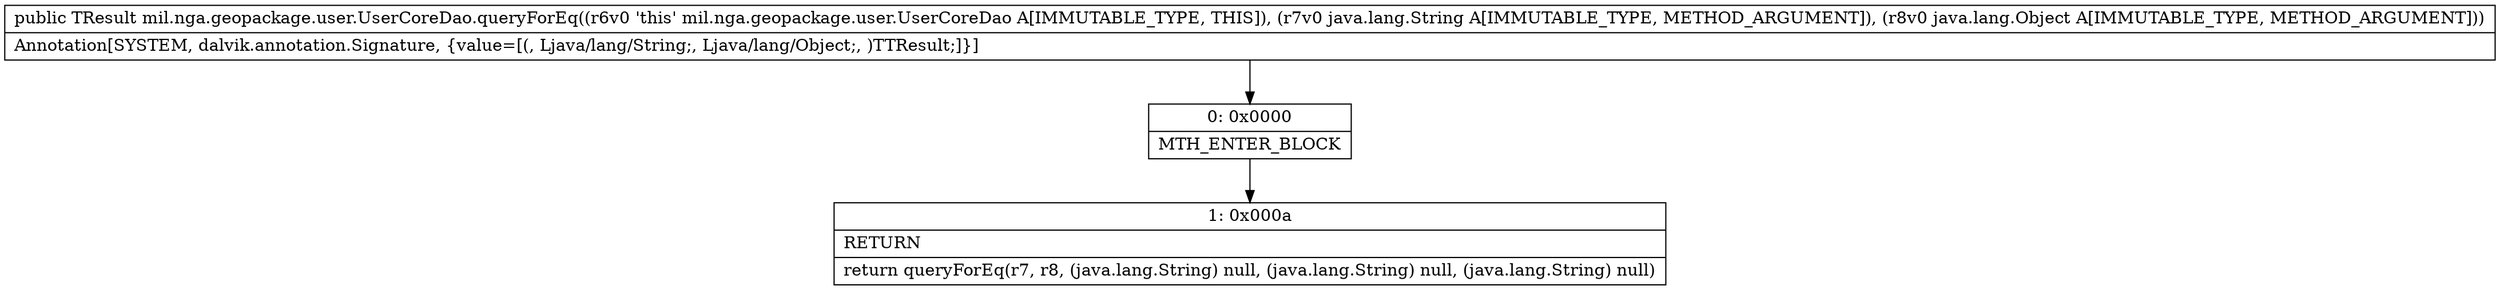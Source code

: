 digraph "CFG formil.nga.geopackage.user.UserCoreDao.queryForEq(Ljava\/lang\/String;Ljava\/lang\/Object;)Lmil\/nga\/geopackage\/user\/UserCoreResult;" {
Node_0 [shape=record,label="{0\:\ 0x0000|MTH_ENTER_BLOCK\l}"];
Node_1 [shape=record,label="{1\:\ 0x000a|RETURN\l|return queryForEq(r7, r8, (java.lang.String) null, (java.lang.String) null, (java.lang.String) null)\l}"];
MethodNode[shape=record,label="{public TResult mil.nga.geopackage.user.UserCoreDao.queryForEq((r6v0 'this' mil.nga.geopackage.user.UserCoreDao A[IMMUTABLE_TYPE, THIS]), (r7v0 java.lang.String A[IMMUTABLE_TYPE, METHOD_ARGUMENT]), (r8v0 java.lang.Object A[IMMUTABLE_TYPE, METHOD_ARGUMENT]))  | Annotation[SYSTEM, dalvik.annotation.Signature, \{value=[(, Ljava\/lang\/String;, Ljava\/lang\/Object;, )TTResult;]\}]\l}"];
MethodNode -> Node_0;
Node_0 -> Node_1;
}

